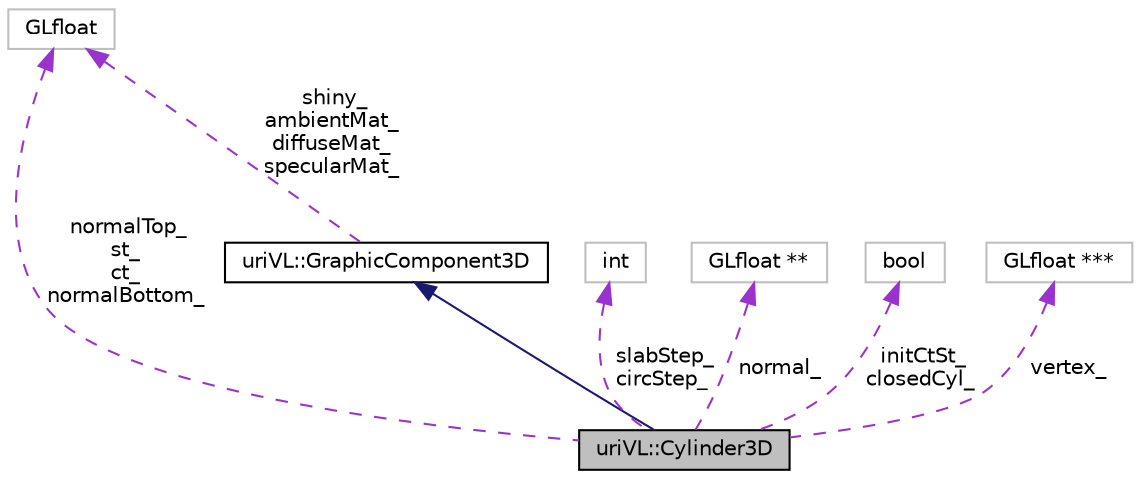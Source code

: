 digraph "uriVL::Cylinder3D"
{
  edge [fontname="Helvetica",fontsize="10",labelfontname="Helvetica",labelfontsize="10"];
  node [fontname="Helvetica",fontsize="10",shape=record];
  Node1 [label="uriVL::Cylinder3D",height=0.2,width=0.4,color="black", fillcolor="grey75", style="filled", fontcolor="black"];
  Node2 -> Node1 [dir="back",color="midnightblue",fontsize="10",style="solid",fontname="Helvetica"];
  Node2 [label="uriVL::GraphicComponent3D",height=0.2,width=0.4,color="black", fillcolor="white", style="filled",URL="$classuriVL_1_1GraphicComponent3D.html",tooltip="This is the parent class for all basic 3D shapes (boxes, cylinders, quad and triangle meshes..."];
  Node3 -> Node2 [dir="back",color="darkorchid3",fontsize="10",style="dashed",label=" shiny_\nambientMat_\ndiffuseMat_\nspecularMat_" ,fontname="Helvetica"];
  Node3 [label="GLfloat",height=0.2,width=0.4,color="grey75", fillcolor="white", style="filled"];
  Node3 -> Node1 [dir="back",color="darkorchid3",fontsize="10",style="dashed",label=" normalTop_\nst_\nct_\nnormalBottom_" ,fontname="Helvetica"];
  Node4 -> Node1 [dir="back",color="darkorchid3",fontsize="10",style="dashed",label=" slabStep_\ncircStep_" ,fontname="Helvetica"];
  Node4 [label="int",height=0.2,width=0.4,color="grey75", fillcolor="white", style="filled"];
  Node5 -> Node1 [dir="back",color="darkorchid3",fontsize="10",style="dashed",label=" normal_" ,fontname="Helvetica"];
  Node5 [label="GLfloat **",height=0.2,width=0.4,color="grey75", fillcolor="white", style="filled"];
  Node6 -> Node1 [dir="back",color="darkorchid3",fontsize="10",style="dashed",label=" initCtSt_\nclosedCyl_" ,fontname="Helvetica"];
  Node6 [label="bool",height=0.2,width=0.4,color="grey75", fillcolor="white", style="filled"];
  Node7 -> Node1 [dir="back",color="darkorchid3",fontsize="10",style="dashed",label=" vertex_" ,fontname="Helvetica"];
  Node7 [label="GLfloat ***",height=0.2,width=0.4,color="grey75", fillcolor="white", style="filled"];
}
